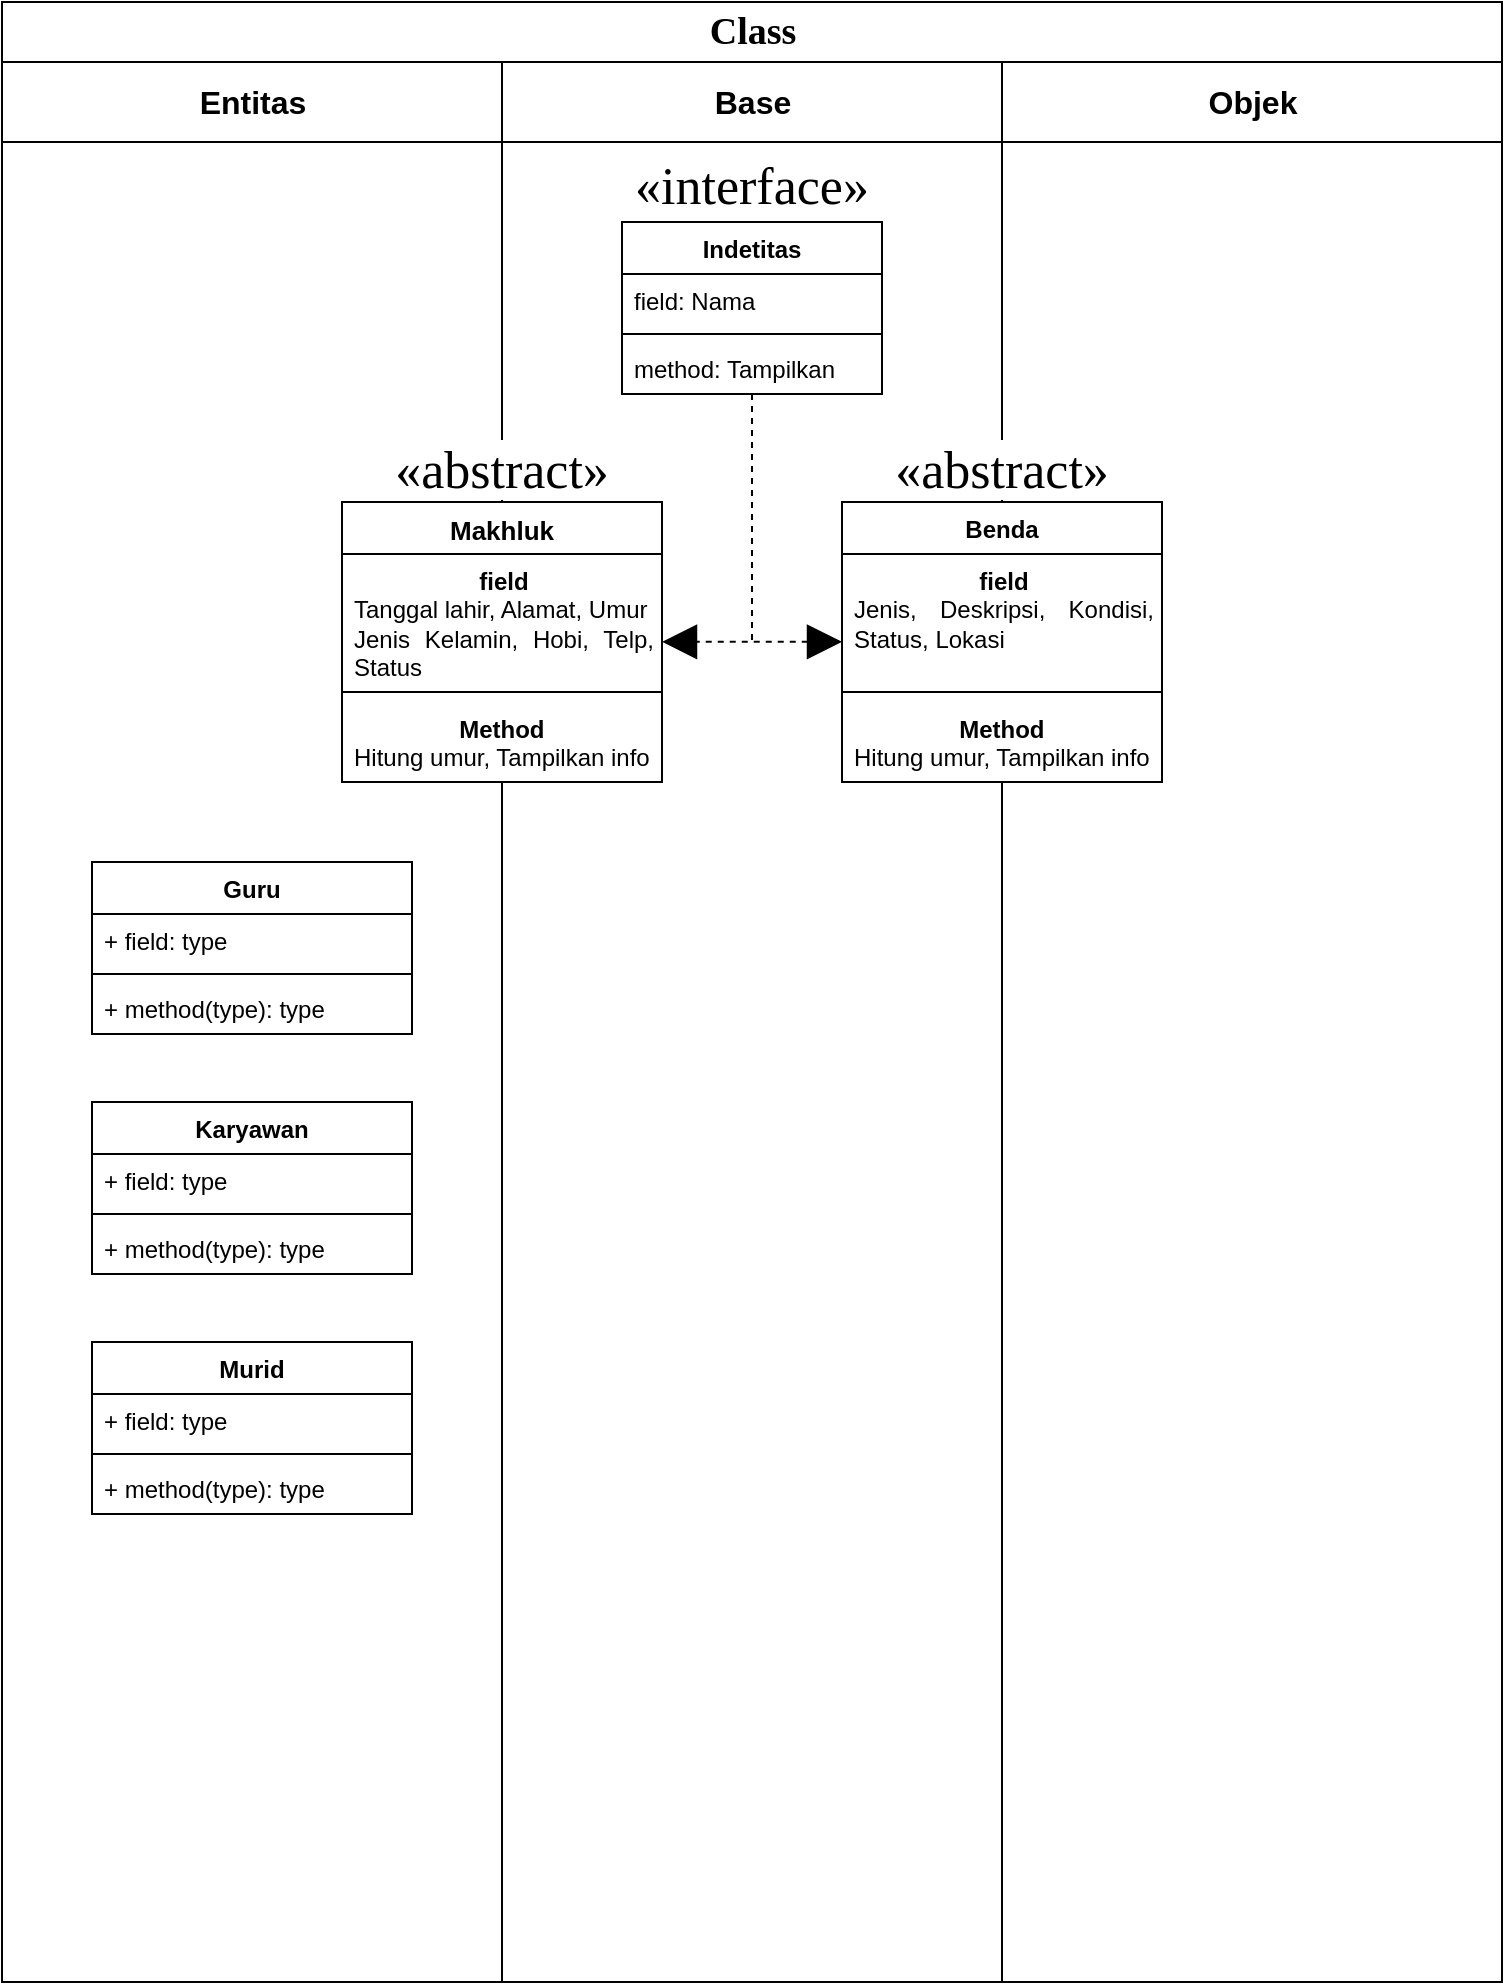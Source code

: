 <mxfile version="24.5.3" type="github">
  <diagram name="Page-1" id="0783ab3e-0a74-02c8-0abd-f7b4e66b4bec">
    <mxGraphModel dx="1100" dy="534" grid="1" gridSize="10" guides="1" tooltips="1" connect="1" arrows="1" fold="1" page="1" pageScale="1" pageWidth="850" pageHeight="1100" background="none" math="0" shadow="0">
      <root>
        <mxCell id="0" />
        <mxCell id="1" parent="0" />
        <mxCell id="1c1d494c118603dd-1" value="&lt;font style=&quot;font-size: 19px;&quot;&gt;Class&lt;/font&gt;" style="swimlane;html=1;childLayout=stackLayout;startSize=30;rounded=0;shadow=0;comic=0;labelBackgroundColor=none;strokeWidth=1;fontFamily=Verdana;fontSize=12;align=center;verticalAlign=middle;" parent="1" vertex="1">
          <mxGeometry x="40" y="20" width="750" height="990" as="geometry" />
        </mxCell>
        <mxCell id="1c1d494c118603dd-2" value="&lt;font style=&quot;font-size: 16px;&quot;&gt;Entitas&lt;/font&gt;" style="swimlane;html=1;startSize=40;" parent="1c1d494c118603dd-1" vertex="1">
          <mxGeometry y="30" width="250" height="960" as="geometry" />
        </mxCell>
        <mxCell id="5xHGKNypchPhY560sDNg-34" value="Guru" style="swimlane;fontStyle=1;align=center;verticalAlign=top;childLayout=stackLayout;horizontal=1;startSize=26;horizontalStack=0;resizeParent=1;resizeParentMax=0;resizeLast=0;collapsible=1;marginBottom=0;whiteSpace=wrap;html=1;" vertex="1" parent="1c1d494c118603dd-2">
          <mxGeometry x="45" y="400" width="160" height="86" as="geometry" />
        </mxCell>
        <mxCell id="5xHGKNypchPhY560sDNg-35" value="+ field: type" style="text;strokeColor=none;fillColor=none;align=left;verticalAlign=top;spacingLeft=4;spacingRight=4;overflow=hidden;rotatable=0;points=[[0,0.5],[1,0.5]];portConstraint=eastwest;whiteSpace=wrap;html=1;" vertex="1" parent="5xHGKNypchPhY560sDNg-34">
          <mxGeometry y="26" width="160" height="26" as="geometry" />
        </mxCell>
        <mxCell id="5xHGKNypchPhY560sDNg-36" value="" style="line;strokeWidth=1;fillColor=none;align=left;verticalAlign=middle;spacingTop=-1;spacingLeft=3;spacingRight=3;rotatable=0;labelPosition=right;points=[];portConstraint=eastwest;strokeColor=inherit;" vertex="1" parent="5xHGKNypchPhY560sDNg-34">
          <mxGeometry y="52" width="160" height="8" as="geometry" />
        </mxCell>
        <mxCell id="5xHGKNypchPhY560sDNg-37" value="+ method(type): type" style="text;strokeColor=none;fillColor=none;align=left;verticalAlign=top;spacingLeft=4;spacingRight=4;overflow=hidden;rotatable=0;points=[[0,0.5],[1,0.5]];portConstraint=eastwest;whiteSpace=wrap;html=1;" vertex="1" parent="5xHGKNypchPhY560sDNg-34">
          <mxGeometry y="60" width="160" height="26" as="geometry" />
        </mxCell>
        <mxCell id="5xHGKNypchPhY560sDNg-38" value="Karyawan" style="swimlane;fontStyle=1;align=center;verticalAlign=top;childLayout=stackLayout;horizontal=1;startSize=26;horizontalStack=0;resizeParent=1;resizeParentMax=0;resizeLast=0;collapsible=1;marginBottom=0;whiteSpace=wrap;html=1;" vertex="1" parent="1c1d494c118603dd-2">
          <mxGeometry x="45" y="520" width="160" height="86" as="geometry" />
        </mxCell>
        <mxCell id="5xHGKNypchPhY560sDNg-39" value="+ field: type" style="text;strokeColor=none;fillColor=none;align=left;verticalAlign=top;spacingLeft=4;spacingRight=4;overflow=hidden;rotatable=0;points=[[0,0.5],[1,0.5]];portConstraint=eastwest;whiteSpace=wrap;html=1;" vertex="1" parent="5xHGKNypchPhY560sDNg-38">
          <mxGeometry y="26" width="160" height="26" as="geometry" />
        </mxCell>
        <mxCell id="5xHGKNypchPhY560sDNg-40" value="" style="line;strokeWidth=1;fillColor=none;align=left;verticalAlign=middle;spacingTop=-1;spacingLeft=3;spacingRight=3;rotatable=0;labelPosition=right;points=[];portConstraint=eastwest;strokeColor=inherit;" vertex="1" parent="5xHGKNypchPhY560sDNg-38">
          <mxGeometry y="52" width="160" height="8" as="geometry" />
        </mxCell>
        <mxCell id="5xHGKNypchPhY560sDNg-41" value="+ method(type): type" style="text;strokeColor=none;fillColor=none;align=left;verticalAlign=top;spacingLeft=4;spacingRight=4;overflow=hidden;rotatable=0;points=[[0,0.5],[1,0.5]];portConstraint=eastwest;whiteSpace=wrap;html=1;" vertex="1" parent="5xHGKNypchPhY560sDNg-38">
          <mxGeometry y="60" width="160" height="26" as="geometry" />
        </mxCell>
        <mxCell id="5xHGKNypchPhY560sDNg-42" value="Murid" style="swimlane;fontStyle=1;align=center;verticalAlign=top;childLayout=stackLayout;horizontal=1;startSize=26;horizontalStack=0;resizeParent=1;resizeParentMax=0;resizeLast=0;collapsible=1;marginBottom=0;whiteSpace=wrap;html=1;" vertex="1" parent="1c1d494c118603dd-2">
          <mxGeometry x="45" y="640" width="160" height="86" as="geometry" />
        </mxCell>
        <mxCell id="5xHGKNypchPhY560sDNg-43" value="+ field: type" style="text;strokeColor=none;fillColor=none;align=left;verticalAlign=top;spacingLeft=4;spacingRight=4;overflow=hidden;rotatable=0;points=[[0,0.5],[1,0.5]];portConstraint=eastwest;whiteSpace=wrap;html=1;" vertex="1" parent="5xHGKNypchPhY560sDNg-42">
          <mxGeometry y="26" width="160" height="26" as="geometry" />
        </mxCell>
        <mxCell id="5xHGKNypchPhY560sDNg-44" value="" style="line;strokeWidth=1;fillColor=none;align=left;verticalAlign=middle;spacingTop=-1;spacingLeft=3;spacingRight=3;rotatable=0;labelPosition=right;points=[];portConstraint=eastwest;strokeColor=inherit;" vertex="1" parent="5xHGKNypchPhY560sDNg-42">
          <mxGeometry y="52" width="160" height="8" as="geometry" />
        </mxCell>
        <mxCell id="5xHGKNypchPhY560sDNg-45" value="+ method(type): type" style="text;strokeColor=none;fillColor=none;align=left;verticalAlign=top;spacingLeft=4;spacingRight=4;overflow=hidden;rotatable=0;points=[[0,0.5],[1,0.5]];portConstraint=eastwest;whiteSpace=wrap;html=1;" vertex="1" parent="5xHGKNypchPhY560sDNg-42">
          <mxGeometry y="60" width="160" height="26" as="geometry" />
        </mxCell>
        <mxCell id="1c1d494c118603dd-3" value="&lt;font style=&quot;font-size: 16px;&quot;&gt;Base&lt;/font&gt;" style="swimlane;html=1;startSize=40;" parent="1c1d494c118603dd-1" vertex="1">
          <mxGeometry x="250" y="30" width="250" height="960" as="geometry">
            <mxRectangle x="250" y="20" width="40" height="970" as="alternateBounds" />
          </mxGeometry>
        </mxCell>
        <mxCell id="5xHGKNypchPhY560sDNg-16" value="«interface»" style="text;whiteSpace=wrap;html=1;fontFamily=Georgia;fontSize=26;align=center;" vertex="1" parent="1c1d494c118603dd-3">
          <mxGeometry x="35" y="40" width="180" height="50" as="geometry" />
        </mxCell>
        <mxCell id="5xHGKNypchPhY560sDNg-18" value="&lt;font style=&quot;font-size: 13px;&quot;&gt;Makhluk&lt;/font&gt;" style="swimlane;fontStyle=1;align=center;verticalAlign=top;childLayout=stackLayout;horizontal=1;startSize=26;horizontalStack=0;resizeParent=1;resizeParentMax=0;resizeLast=0;collapsible=1;marginBottom=0;whiteSpace=wrap;html=1;swimlaneFillColor=default;" vertex="1" parent="1c1d494c118603dd-3">
          <mxGeometry x="-80" y="220" width="160" height="140" as="geometry">
            <mxRectangle x="-80" y="210" width="90" height="30" as="alternateBounds" />
          </mxGeometry>
        </mxCell>
        <mxCell id="5xHGKNypchPhY560sDNg-19" value="&lt;div align=&quot;center&quot;&gt;&lt;b&gt;field&lt;/b&gt;&lt;/div&gt;&lt;div align=&quot;justify&quot;&gt;Tanggal lahir, Alamat, Umur&lt;/div&gt;&lt;div&gt;&lt;div align=&quot;justify&quot;&gt;Jenis Kelamin, Hobi, Telp, Status &lt;br&gt;&lt;/div&gt;&lt;br&gt;&lt;/div&gt;&lt;br&gt;&lt;div&gt;&lt;br&gt;&lt;/div&gt;" style="text;align=left;verticalAlign=top;spacingLeft=4;spacingRight=4;overflow=hidden;rotatable=0;points=[[0,0.5],[1,0.5]];portConstraint=eastwest;whiteSpace=wrap;html=1;" vertex="1" parent="5xHGKNypchPhY560sDNg-18">
          <mxGeometry y="26" width="160" height="64" as="geometry" />
        </mxCell>
        <mxCell id="5xHGKNypchPhY560sDNg-20" value="" style="line;strokeWidth=1;fillColor=none;align=left;verticalAlign=middle;spacingTop=-1;spacingLeft=3;spacingRight=3;rotatable=0;labelPosition=right;points=[];portConstraint=eastwest;strokeColor=inherit;" vertex="1" parent="5xHGKNypchPhY560sDNg-18">
          <mxGeometry y="90" width="160" height="10" as="geometry" />
        </mxCell>
        <mxCell id="5xHGKNypchPhY560sDNg-21" value="&lt;div align=&quot;center&quot;&gt;&lt;b&gt;Method&lt;/b&gt;&lt;br&gt;&lt;/div&gt;&lt;div&gt;Hitung umur, Tampilkan info&lt;br&gt;&lt;/div&gt;" style="text;strokeColor=none;fillColor=none;align=left;verticalAlign=top;spacingLeft=4;spacingRight=4;overflow=hidden;rotatable=0;points=[[0,0.5],[1,0.5]];portConstraint=eastwest;whiteSpace=wrap;html=1;" vertex="1" parent="5xHGKNypchPhY560sDNg-18">
          <mxGeometry y="100" width="160" height="40" as="geometry" />
        </mxCell>
        <mxCell id="5xHGKNypchPhY560sDNg-27" value="«abstract»" style="text;whiteSpace=wrap;html=1;fontFamily=Georgia;fontSize=26;align=center;shadow=0;rounded=0;fillColor=default;verticalAlign=middle;" vertex="1" parent="1c1d494c118603dd-3">
          <mxGeometry x="-60" y="189" width="120" height="30" as="geometry" />
        </mxCell>
        <mxCell id="5xHGKNypchPhY560sDNg-33" style="edgeStyle=orthogonalEdgeStyle;rounded=0;orthogonalLoop=1;jettySize=auto;html=1;dashed=1;startArrow=block;startFill=1;endArrow=block;endFill=1;strokeWidth=1;curved=0;shadow=0;flowAnimation=0;jumpStyle=none;sourcePerimeterSpacing=0;targetPerimeterSpacing=0;endSize=15;startSize=15;" edge="1" parent="1c1d494c118603dd-3">
          <mxGeometry relative="1" as="geometry">
            <mxPoint x="170" y="289.89" as="sourcePoint" />
            <mxPoint x="80" y="289.89" as="targetPoint" />
            <Array as="points" />
          </mxGeometry>
        </mxCell>
        <mxCell id="1c1d494c118603dd-4" value="&lt;font style=&quot;font-size: 16px;&quot;&gt;Objek&lt;/font&gt;" style="swimlane;html=1;startSize=40;" parent="1c1d494c118603dd-1" vertex="1">
          <mxGeometry x="500" y="30" width="250" height="960" as="geometry" />
        </mxCell>
        <mxCell id="5xHGKNypchPhY560sDNg-23" value="Benda" style="swimlane;fontStyle=1;align=center;verticalAlign=top;childLayout=stackLayout;horizontal=1;startSize=26;horizontalStack=0;resizeParent=1;resizeParentMax=0;resizeLast=0;collapsible=1;marginBottom=0;whiteSpace=wrap;html=1;swimlaneFillColor=default;" vertex="1" parent="1c1d494c118603dd-4">
          <mxGeometry x="-80" y="220" width="160" height="140" as="geometry">
            <mxRectangle x="-80" y="220" width="90" height="30" as="alternateBounds" />
          </mxGeometry>
        </mxCell>
        <mxCell id="5xHGKNypchPhY560sDNg-24" value="&lt;div align=&quot;center&quot;&gt;&lt;b&gt;field&lt;/b&gt;&lt;/div&gt;&lt;div align=&quot;justify&quot;&gt;Jenis, Deskripsi, Kondisi, Status, Lokasi&lt;br&gt;&lt;/div&gt;&lt;div&gt;&lt;br&gt;&lt;/div&gt;&lt;br&gt;&lt;div&gt;&lt;br&gt;&lt;/div&gt;" style="text;align=left;verticalAlign=top;spacingLeft=4;spacingRight=4;overflow=hidden;rotatable=0;points=[[0,0.5],[1,0.5]];portConstraint=eastwest;whiteSpace=wrap;html=1;" vertex="1" parent="5xHGKNypchPhY560sDNg-23">
          <mxGeometry y="26" width="160" height="64" as="geometry" />
        </mxCell>
        <mxCell id="5xHGKNypchPhY560sDNg-25" value="" style="line;strokeWidth=1;fillColor=none;align=left;verticalAlign=middle;spacingTop=-1;spacingLeft=3;spacingRight=3;rotatable=0;labelPosition=right;points=[];portConstraint=eastwest;strokeColor=inherit;" vertex="1" parent="5xHGKNypchPhY560sDNg-23">
          <mxGeometry y="90" width="160" height="10" as="geometry" />
        </mxCell>
        <mxCell id="5xHGKNypchPhY560sDNg-26" value="&lt;div align=&quot;center&quot;&gt;&lt;b&gt;Method&lt;/b&gt;&lt;br&gt;&lt;/div&gt;&lt;div&gt;Hitung umur, Tampilkan info&lt;br&gt;&lt;/div&gt;" style="text;strokeColor=none;fillColor=none;align=left;verticalAlign=top;spacingLeft=4;spacingRight=4;overflow=hidden;rotatable=0;points=[[0,0.5],[1,0.5]];portConstraint=eastwest;whiteSpace=wrap;html=1;" vertex="1" parent="5xHGKNypchPhY560sDNg-23">
          <mxGeometry y="100" width="160" height="40" as="geometry" />
        </mxCell>
        <mxCell id="5xHGKNypchPhY560sDNg-29" value="«abstract»" style="text;whiteSpace=wrap;html=1;fontFamily=Georgia;fontSize=26;align=center;shadow=0;rounded=0;fillColor=default;verticalAlign=middle;" vertex="1" parent="1c1d494c118603dd-4">
          <mxGeometry x="-60" y="189" width="120" height="30" as="geometry" />
        </mxCell>
        <mxCell id="5xHGKNypchPhY560sDNg-30" style="edgeStyle=orthogonalEdgeStyle;rounded=0;orthogonalLoop=1;jettySize=auto;html=1;exitX=0.5;exitY=1;exitDx=0;exitDy=0;dashed=1;startArrow=none;startFill=0;endArrow=none;endFill=0;strokeWidth=1;curved=0;shadow=0;flowAnimation=0;jumpStyle=none;sourcePerimeterSpacing=0;targetPerimeterSpacing=0;endSize=15;startSize=6;" edge="1" parent="1" source="5xHGKNypchPhY560sDNg-12">
          <mxGeometry relative="1" as="geometry">
            <mxPoint x="415" y="340" as="targetPoint" />
          </mxGeometry>
        </mxCell>
        <mxCell id="5xHGKNypchPhY560sDNg-12" value="&lt;b&gt;Indetitas&lt;/b&gt;" style="swimlane;fontStyle=1;align=center;verticalAlign=top;childLayout=stackLayout;horizontal=1;startSize=26;horizontalStack=0;resizeParent=1;resizeParentMax=0;resizeLast=0;collapsible=1;marginBottom=0;whiteSpace=wrap;html=1;" vertex="1" parent="1">
          <mxGeometry x="350" y="130" width="130" height="86" as="geometry" />
        </mxCell>
        <mxCell id="5xHGKNypchPhY560sDNg-13" value="field: Nama " style="text;strokeColor=none;fillColor=none;align=left;verticalAlign=top;spacingLeft=4;spacingRight=4;overflow=hidden;rotatable=0;points=[[0,0.5],[1,0.5]];portConstraint=eastwest;whiteSpace=wrap;html=1;" vertex="1" parent="5xHGKNypchPhY560sDNg-12">
          <mxGeometry y="26" width="130" height="26" as="geometry" />
        </mxCell>
        <mxCell id="5xHGKNypchPhY560sDNg-14" value="" style="line;strokeWidth=1;fillColor=none;align=left;verticalAlign=middle;spacingTop=-1;spacingLeft=3;spacingRight=3;rotatable=0;labelPosition=right;points=[];portConstraint=eastwest;strokeColor=inherit;" vertex="1" parent="5xHGKNypchPhY560sDNg-12">
          <mxGeometry y="52" width="130" height="8" as="geometry" />
        </mxCell>
        <mxCell id="5xHGKNypchPhY560sDNg-15" value="method: Tampilkan" style="text;strokeColor=none;fillColor=none;align=left;verticalAlign=top;spacingLeft=4;spacingRight=4;overflow=hidden;rotatable=0;points=[[0,0.5],[1,0.5]];portConstraint=eastwest;whiteSpace=wrap;html=1;" vertex="1" parent="5xHGKNypchPhY560sDNg-12">
          <mxGeometry y="60" width="130" height="26" as="geometry" />
        </mxCell>
      </root>
    </mxGraphModel>
  </diagram>
</mxfile>
